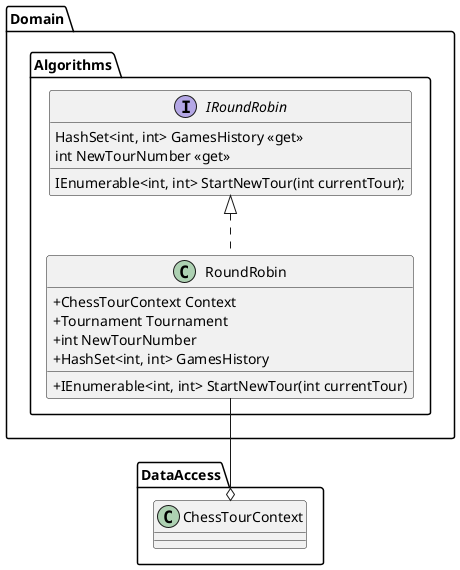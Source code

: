 ﻿@startuml

skinparam classAttributeIconSize 0

interface Domain.Algorithms.IRoundRobin {
    IEnumerable<int, int> StartNewTour(int currentTour);
    HashSet<int, int> GamesHistory <<get>>
    int NewTourNumber <<get>>
}

class Domain.Algorithms.RoundRobin implements Domain.Algorithms.IRoundRobin {
    +ChessTourContext Context
    +Tournament Tournament
    +int NewTourNumber
    +HashSet<int, int> GamesHistory
    +IEnumerable<int, int> StartNewTour(int currentTour)
}

Domain.Algorithms.RoundRobin --o DataAccess.ChessTourContext

@enduml
